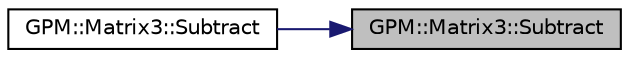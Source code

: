 digraph "GPM::Matrix3::Subtract"
{
 // INTERACTIVE_SVG=YES
 // LATEX_PDF_SIZE
  edge [fontname="Helvetica",fontsize="10",labelfontname="Helvetica",labelfontsize="10"];
  node [fontname="Helvetica",fontsize="10",shape=record];
  rankdir="RL";
  Node221 [label="GPM::Matrix3::Subtract",height=0.2,width=0.4,color="black", fillcolor="grey75", style="filled", fontcolor="black",tooltip="Subtract other matrix to the current matrix."];
  Node221 -> Node222 [dir="back",color="midnightblue",fontsize="10",style="solid",fontname="Helvetica"];
  Node222 [label="GPM::Matrix3::Subtract",height=0.2,width=0.4,color="black", fillcolor="white", style="filled",URL="$struct_g_p_m_1_1_matrix3.html#a85a5565f644d5a5c8cac2db1f30135d1",tooltip="Subtract left matrix to the right matrix."];
}
